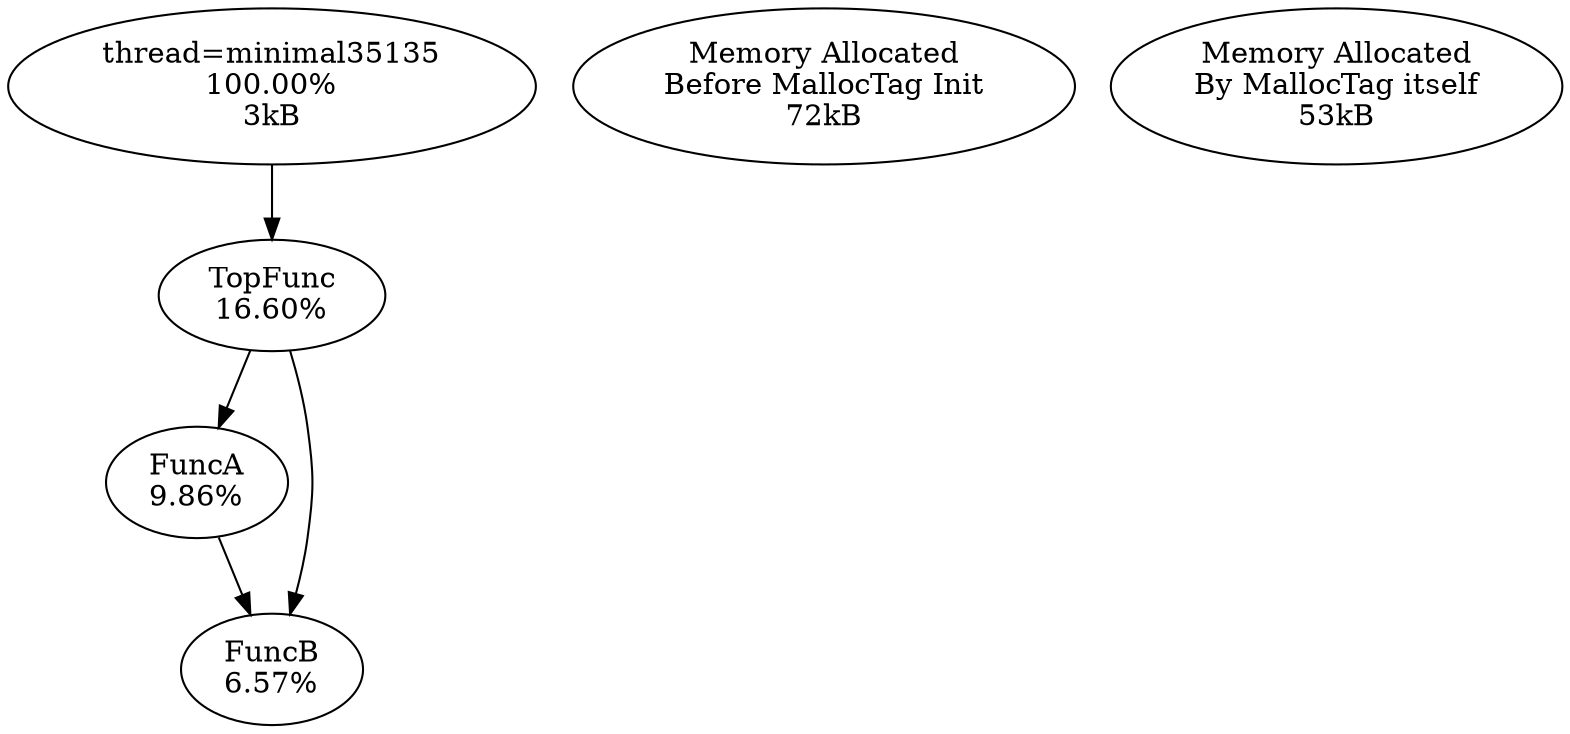 digraph MallocTree {
minimal35135 [label="thread=minimal35135\n100.00%\n3kB"]
minimal35135 -> TopFunc
TopFunc [label="TopFunc\n16.60%"]
TopFunc -> FuncA
TopFunc -> FuncB
FuncA [label="FuncA\n9.86%"]
FuncA -> FuncB
FuncB [label="FuncB\n6.57%"]
FuncB [label="FuncB\n6.57%"]
__before_init_node__ [label="Memory Allocated\nBefore MallocTag Init\n72kB"]
__malloctag_self_memory__ [label="Memory Allocated\nBy MallocTag itself\n53kB"]
}
